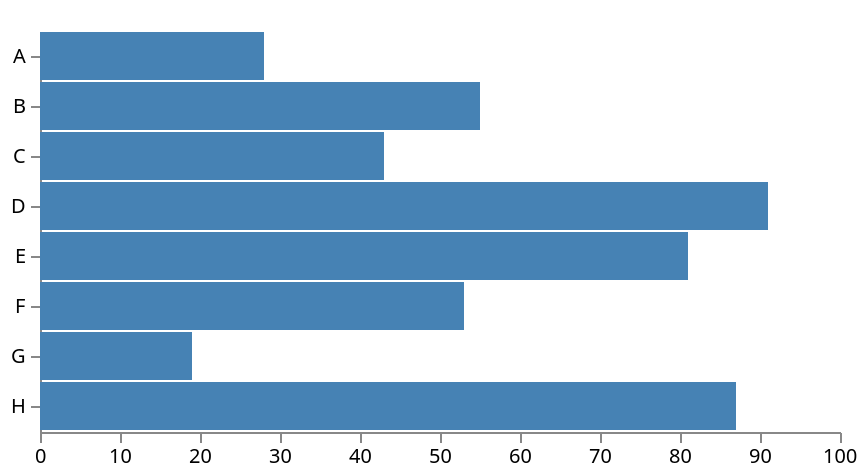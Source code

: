 {
  "$schema": "https://vega.github.io/schema/vega/v5.21.0.json",
  "width": 400,
  "height": 200,
  "padding": 5,
  "data": [
    {
      "name": "table",
      "values": [
        { "category": "A", "amount": 28 },
        { "category": "B", "amount": 55 },
        { "category": "C", "amount": 43 },
        { "category": "D", "amount": 91 },
        { "category": "E", "amount": 81 },
        { "category": "F", "amount": 53 },
        { "category": "G", "amount": 19 },
        { "category": "H", "amount": 87 }
      ]
    }
  ],
  "signals": [
    {
      "name": "tooltip",
      "value": {},
      "on": [
        { "events": "rect:mouseover", "update": "datum" },
        { "events": "rect:mouseout", "update": "{}" }
      ]
    }
  ],
  "scales": [
    {
      "name": "yscale",
      "domain": { "data": "table", "field": "category" },
      "type": "band",
      "range": "height"
    },
    {
      "name": "xscale",
      "domain": { "data": "table", "field": "amount" },
      "range": "width",
      "nice": true
    }
  ],
  "axes": [
    { "orient": "bottom", "scale": "xscale" },
    { "orient": "left", "scale": "yscale" }
  ],
  "marks": [
    {
      "type": "rect",
      "from": { "data": "table" },
      "encode": {
        "enter": {
          "y": { "scale": "yscale", "field": "category" },
          "height": { "scale": "yscale", "band": 1, "offset": -1 },
          "x2": { "scale": "xscale", "field": "amount" },
          "x": { "scale": "xscale", "value": 0 }
        },
        "update": { "fill": { "value": "steelblue" } },
        "hover": { "fill": { "value": "red" } }
      }
    },
    {
      "type": "text",
      "encode": {
        "enter": {
          "align": { "value": "center" },
          "baseline": { "value": "bottom" },
          "fill": { "value": "#333" }
        },
        "update": {
          "x": { "scale": "xscale", "signal": "tooltip.amount", "offset": 10 },
          "y": { "scale": "yscale", "signal": "tooltip.category", "band": 0.5 },
          "text": { "signal": "tooltip.amount" },
          "fillOpacity": [
            { "test": "datum === tooltip", "value": 0 },
            { "value": 1 }
          ]
        }
      }
    }
  ]
}
